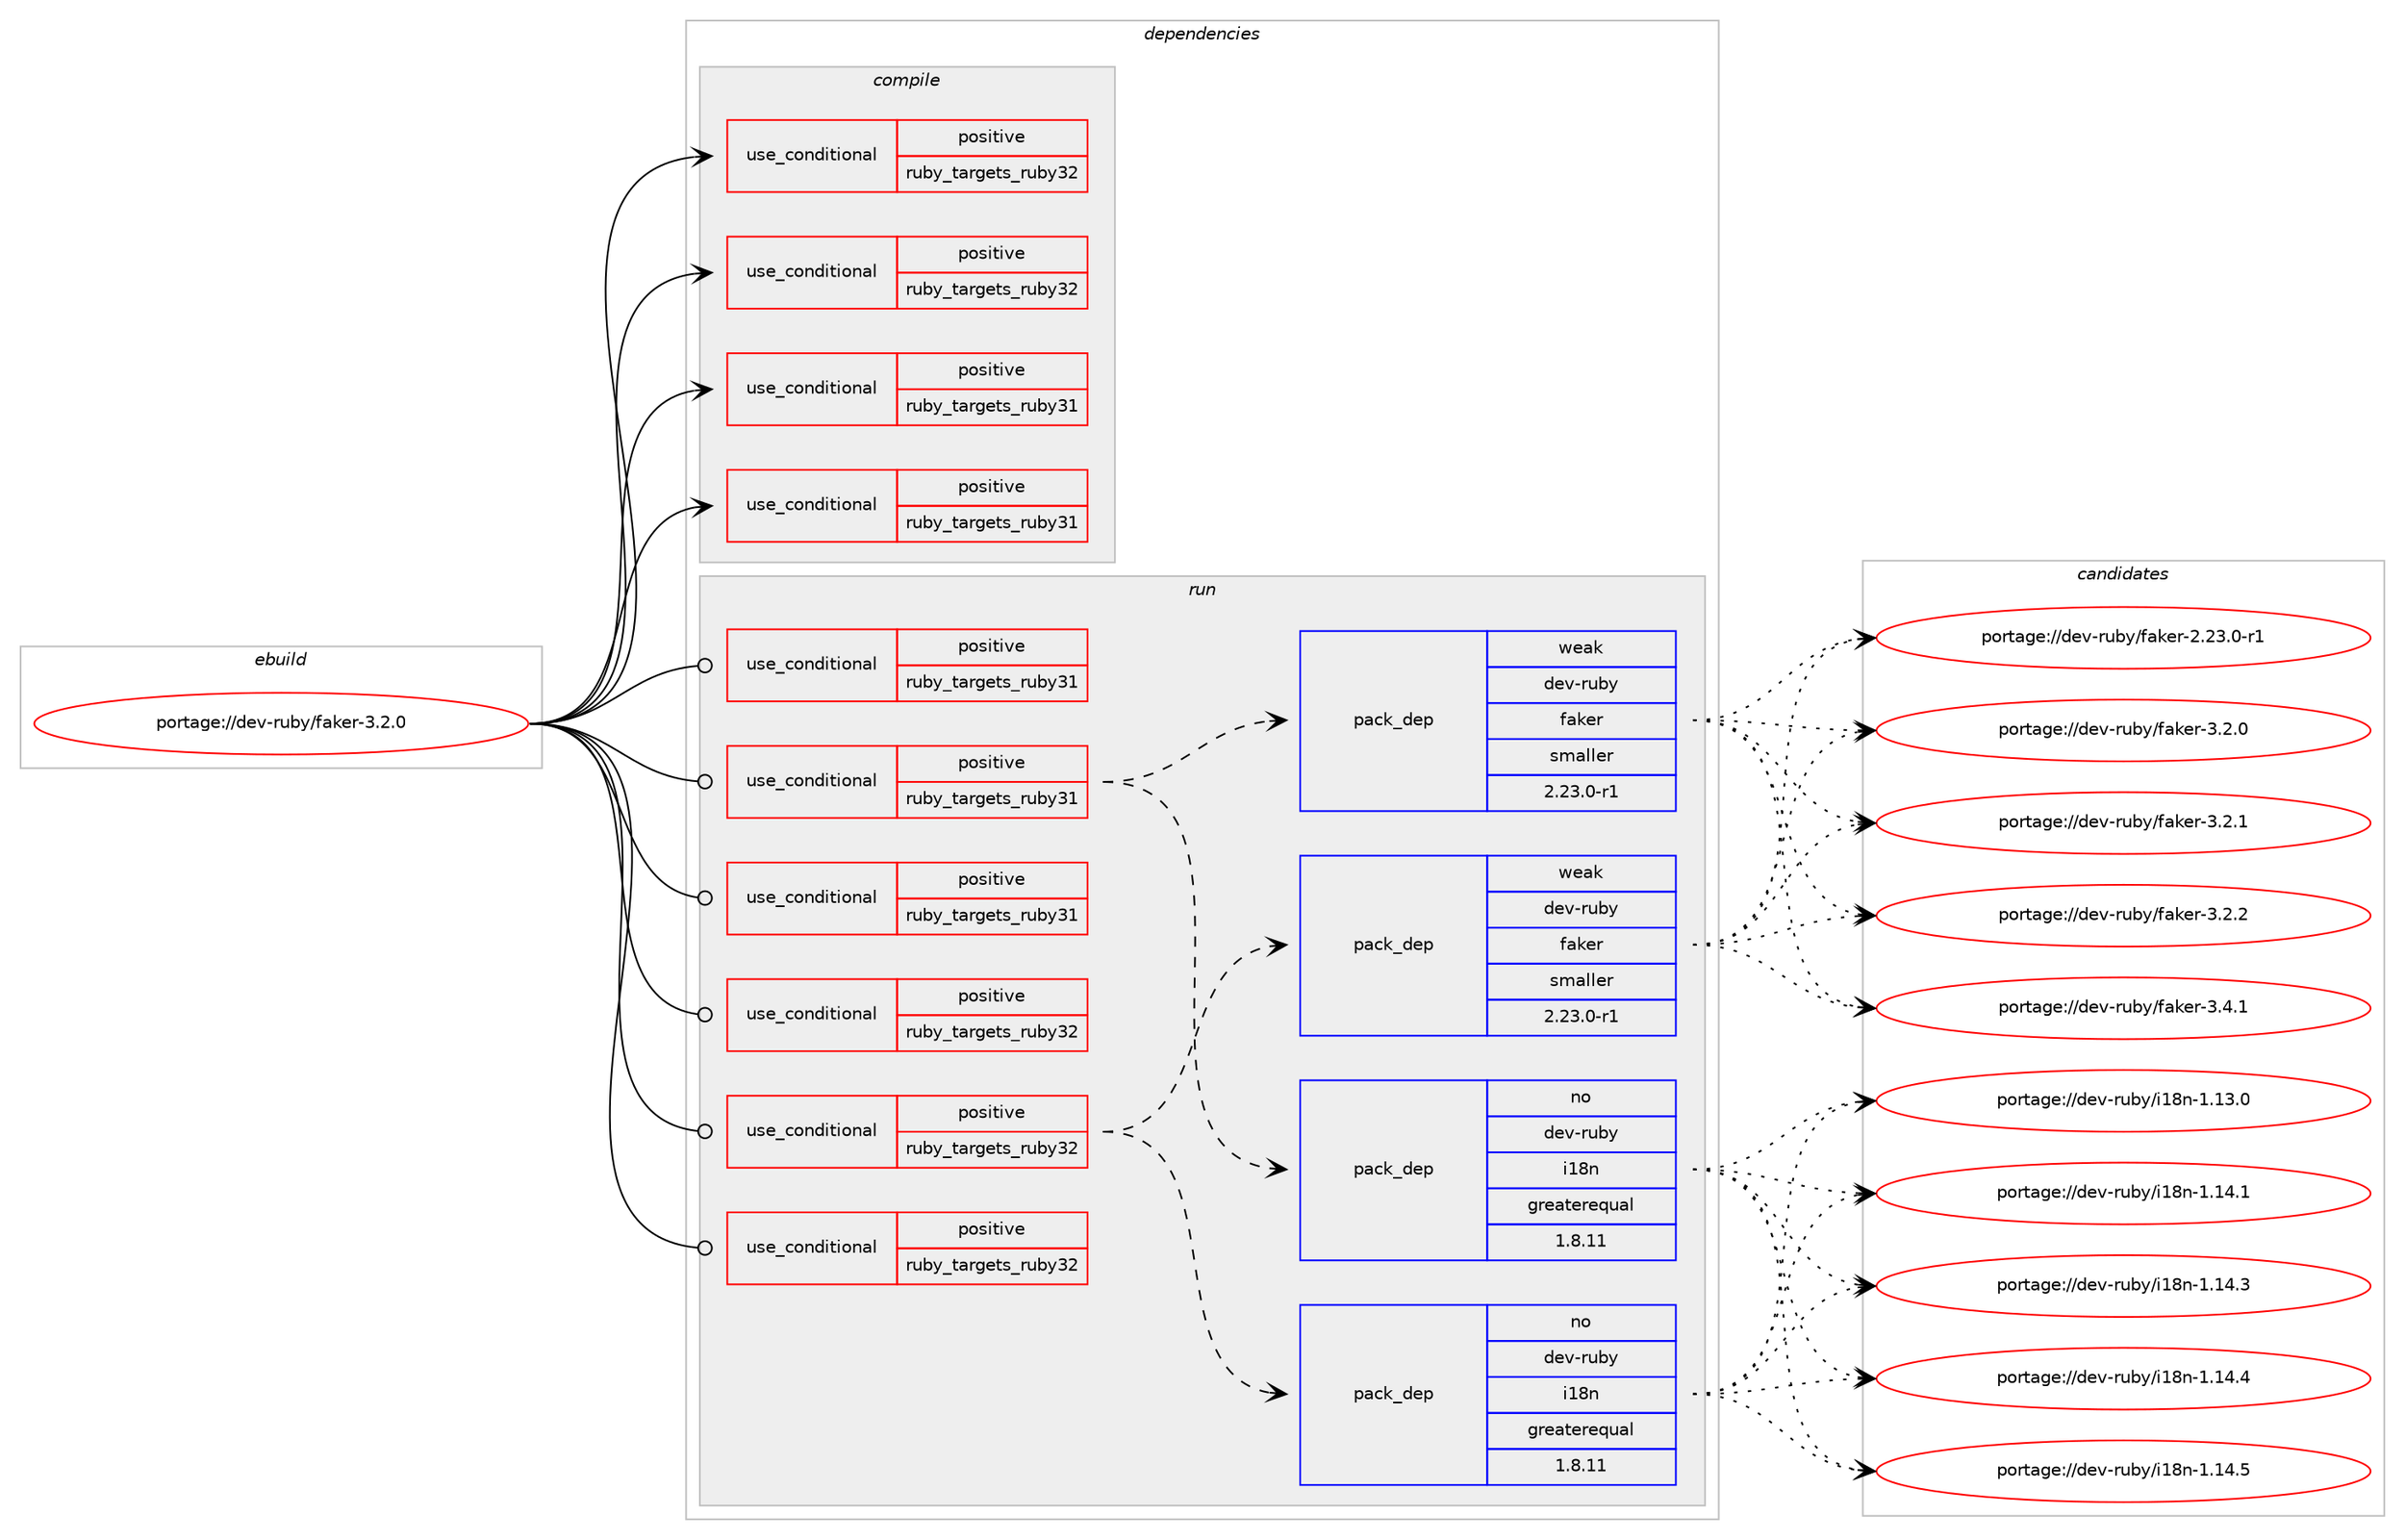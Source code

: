 digraph prolog {

# *************
# Graph options
# *************

newrank=true;
concentrate=true;
compound=true;
graph [rankdir=LR,fontname=Helvetica,fontsize=10,ranksep=1.5];#, ranksep=2.5, nodesep=0.2];
edge  [arrowhead=vee];
node  [fontname=Helvetica,fontsize=10];

# **********
# The ebuild
# **********

subgraph cluster_leftcol {
color=gray;
rank=same;
label=<<i>ebuild</i>>;
id [label="portage://dev-ruby/faker-3.2.0", color=red, width=4, href="../dev-ruby/faker-3.2.0.svg"];
}

# ****************
# The dependencies
# ****************

subgraph cluster_midcol {
color=gray;
label=<<i>dependencies</i>>;
subgraph cluster_compile {
fillcolor="#eeeeee";
style=filled;
label=<<i>compile</i>>;
subgraph cond46251 {
dependency93349 [label=<<TABLE BORDER="0" CELLBORDER="1" CELLSPACING="0" CELLPADDING="4"><TR><TD ROWSPAN="3" CELLPADDING="10">use_conditional</TD></TR><TR><TD>positive</TD></TR><TR><TD>ruby_targets_ruby31</TD></TR></TABLE>>, shape=none, color=red];
# *** BEGIN UNKNOWN DEPENDENCY TYPE (TODO) ***
# dependency93349 -> package_dependency(portage://dev-ruby/faker-3.2.0,install,no,dev-lang,ruby,none,[,,],[slot(3.1)],[])
# *** END UNKNOWN DEPENDENCY TYPE (TODO) ***

}
id:e -> dependency93349:w [weight=20,style="solid",arrowhead="vee"];
subgraph cond46252 {
dependency93350 [label=<<TABLE BORDER="0" CELLBORDER="1" CELLSPACING="0" CELLPADDING="4"><TR><TD ROWSPAN="3" CELLPADDING="10">use_conditional</TD></TR><TR><TD>positive</TD></TR><TR><TD>ruby_targets_ruby31</TD></TR></TABLE>>, shape=none, color=red];
# *** BEGIN UNKNOWN DEPENDENCY TYPE (TODO) ***
# dependency93350 -> package_dependency(portage://dev-ruby/faker-3.2.0,install,no,virtual,rubygems,none,[,,],[],[use(enable(ruby_targets_ruby31),negative)])
# *** END UNKNOWN DEPENDENCY TYPE (TODO) ***

}
id:e -> dependency93350:w [weight=20,style="solid",arrowhead="vee"];
subgraph cond46253 {
dependency93351 [label=<<TABLE BORDER="0" CELLBORDER="1" CELLSPACING="0" CELLPADDING="4"><TR><TD ROWSPAN="3" CELLPADDING="10">use_conditional</TD></TR><TR><TD>positive</TD></TR><TR><TD>ruby_targets_ruby32</TD></TR></TABLE>>, shape=none, color=red];
# *** BEGIN UNKNOWN DEPENDENCY TYPE (TODO) ***
# dependency93351 -> package_dependency(portage://dev-ruby/faker-3.2.0,install,no,dev-lang,ruby,none,[,,],[slot(3.2)],[])
# *** END UNKNOWN DEPENDENCY TYPE (TODO) ***

}
id:e -> dependency93351:w [weight=20,style="solid",arrowhead="vee"];
subgraph cond46254 {
dependency93352 [label=<<TABLE BORDER="0" CELLBORDER="1" CELLSPACING="0" CELLPADDING="4"><TR><TD ROWSPAN="3" CELLPADDING="10">use_conditional</TD></TR><TR><TD>positive</TD></TR><TR><TD>ruby_targets_ruby32</TD></TR></TABLE>>, shape=none, color=red];
# *** BEGIN UNKNOWN DEPENDENCY TYPE (TODO) ***
# dependency93352 -> package_dependency(portage://dev-ruby/faker-3.2.0,install,no,virtual,rubygems,none,[,,],[],[use(enable(ruby_targets_ruby32),negative)])
# *** END UNKNOWN DEPENDENCY TYPE (TODO) ***

}
id:e -> dependency93352:w [weight=20,style="solid",arrowhead="vee"];
}
subgraph cluster_compileandrun {
fillcolor="#eeeeee";
style=filled;
label=<<i>compile and run</i>>;
}
subgraph cluster_run {
fillcolor="#eeeeee";
style=filled;
label=<<i>run</i>>;
subgraph cond46255 {
dependency93353 [label=<<TABLE BORDER="0" CELLBORDER="1" CELLSPACING="0" CELLPADDING="4"><TR><TD ROWSPAN="3" CELLPADDING="10">use_conditional</TD></TR><TR><TD>positive</TD></TR><TR><TD>ruby_targets_ruby31</TD></TR></TABLE>>, shape=none, color=red];
# *** BEGIN UNKNOWN DEPENDENCY TYPE (TODO) ***
# dependency93353 -> package_dependency(portage://dev-ruby/faker-3.2.0,run,no,dev-lang,ruby,none,[,,],[slot(3.1)],[])
# *** END UNKNOWN DEPENDENCY TYPE (TODO) ***

}
id:e -> dependency93353:w [weight=20,style="solid",arrowhead="odot"];
subgraph cond46256 {
dependency93354 [label=<<TABLE BORDER="0" CELLBORDER="1" CELLSPACING="0" CELLPADDING="4"><TR><TD ROWSPAN="3" CELLPADDING="10">use_conditional</TD></TR><TR><TD>positive</TD></TR><TR><TD>ruby_targets_ruby31</TD></TR></TABLE>>, shape=none, color=red];
subgraph pack45815 {
dependency93355 [label=<<TABLE BORDER="0" CELLBORDER="1" CELLSPACING="0" CELLPADDING="4" WIDTH="220"><TR><TD ROWSPAN="6" CELLPADDING="30">pack_dep</TD></TR><TR><TD WIDTH="110">no</TD></TR><TR><TD>dev-ruby</TD></TR><TR><TD>i18n</TD></TR><TR><TD>greaterequal</TD></TR><TR><TD>1.8.11</TD></TR></TABLE>>, shape=none, color=blue];
}
dependency93354:e -> dependency93355:w [weight=20,style="dashed",arrowhead="vee"];
subgraph pack45816 {
dependency93356 [label=<<TABLE BORDER="0" CELLBORDER="1" CELLSPACING="0" CELLPADDING="4" WIDTH="220"><TR><TD ROWSPAN="6" CELLPADDING="30">pack_dep</TD></TR><TR><TD WIDTH="110">weak</TD></TR><TR><TD>dev-ruby</TD></TR><TR><TD>faker</TD></TR><TR><TD>smaller</TD></TR><TR><TD>2.23.0-r1</TD></TR></TABLE>>, shape=none, color=blue];
}
dependency93354:e -> dependency93356:w [weight=20,style="dashed",arrowhead="vee"];
}
id:e -> dependency93354:w [weight=20,style="solid",arrowhead="odot"];
subgraph cond46257 {
dependency93357 [label=<<TABLE BORDER="0" CELLBORDER="1" CELLSPACING="0" CELLPADDING="4"><TR><TD ROWSPAN="3" CELLPADDING="10">use_conditional</TD></TR><TR><TD>positive</TD></TR><TR><TD>ruby_targets_ruby31</TD></TR></TABLE>>, shape=none, color=red];
# *** BEGIN UNKNOWN DEPENDENCY TYPE (TODO) ***
# dependency93357 -> package_dependency(portage://dev-ruby/faker-3.2.0,run,no,virtual,rubygems,none,[,,],[],[use(enable(ruby_targets_ruby31),negative)])
# *** END UNKNOWN DEPENDENCY TYPE (TODO) ***

}
id:e -> dependency93357:w [weight=20,style="solid",arrowhead="odot"];
subgraph cond46258 {
dependency93358 [label=<<TABLE BORDER="0" CELLBORDER="1" CELLSPACING="0" CELLPADDING="4"><TR><TD ROWSPAN="3" CELLPADDING="10">use_conditional</TD></TR><TR><TD>positive</TD></TR><TR><TD>ruby_targets_ruby32</TD></TR></TABLE>>, shape=none, color=red];
# *** BEGIN UNKNOWN DEPENDENCY TYPE (TODO) ***
# dependency93358 -> package_dependency(portage://dev-ruby/faker-3.2.0,run,no,dev-lang,ruby,none,[,,],[slot(3.2)],[])
# *** END UNKNOWN DEPENDENCY TYPE (TODO) ***

}
id:e -> dependency93358:w [weight=20,style="solid",arrowhead="odot"];
subgraph cond46259 {
dependency93359 [label=<<TABLE BORDER="0" CELLBORDER="1" CELLSPACING="0" CELLPADDING="4"><TR><TD ROWSPAN="3" CELLPADDING="10">use_conditional</TD></TR><TR><TD>positive</TD></TR><TR><TD>ruby_targets_ruby32</TD></TR></TABLE>>, shape=none, color=red];
subgraph pack45817 {
dependency93360 [label=<<TABLE BORDER="0" CELLBORDER="1" CELLSPACING="0" CELLPADDING="4" WIDTH="220"><TR><TD ROWSPAN="6" CELLPADDING="30">pack_dep</TD></TR><TR><TD WIDTH="110">no</TD></TR><TR><TD>dev-ruby</TD></TR><TR><TD>i18n</TD></TR><TR><TD>greaterequal</TD></TR><TR><TD>1.8.11</TD></TR></TABLE>>, shape=none, color=blue];
}
dependency93359:e -> dependency93360:w [weight=20,style="dashed",arrowhead="vee"];
subgraph pack45818 {
dependency93361 [label=<<TABLE BORDER="0" CELLBORDER="1" CELLSPACING="0" CELLPADDING="4" WIDTH="220"><TR><TD ROWSPAN="6" CELLPADDING="30">pack_dep</TD></TR><TR><TD WIDTH="110">weak</TD></TR><TR><TD>dev-ruby</TD></TR><TR><TD>faker</TD></TR><TR><TD>smaller</TD></TR><TR><TD>2.23.0-r1</TD></TR></TABLE>>, shape=none, color=blue];
}
dependency93359:e -> dependency93361:w [weight=20,style="dashed",arrowhead="vee"];
}
id:e -> dependency93359:w [weight=20,style="solid",arrowhead="odot"];
subgraph cond46260 {
dependency93362 [label=<<TABLE BORDER="0" CELLBORDER="1" CELLSPACING="0" CELLPADDING="4"><TR><TD ROWSPAN="3" CELLPADDING="10">use_conditional</TD></TR><TR><TD>positive</TD></TR><TR><TD>ruby_targets_ruby32</TD></TR></TABLE>>, shape=none, color=red];
# *** BEGIN UNKNOWN DEPENDENCY TYPE (TODO) ***
# dependency93362 -> package_dependency(portage://dev-ruby/faker-3.2.0,run,no,virtual,rubygems,none,[,,],[],[use(enable(ruby_targets_ruby32),negative)])
# *** END UNKNOWN DEPENDENCY TYPE (TODO) ***

}
id:e -> dependency93362:w [weight=20,style="solid",arrowhead="odot"];
}
}

# **************
# The candidates
# **************

subgraph cluster_choices {
rank=same;
color=gray;
label=<<i>candidates</i>>;

subgraph choice45815 {
color=black;
nodesep=1;
choice100101118451141179812147105495611045494649514648 [label="portage://dev-ruby/i18n-1.13.0", color=red, width=4,href="../dev-ruby/i18n-1.13.0.svg"];
choice100101118451141179812147105495611045494649524649 [label="portage://dev-ruby/i18n-1.14.1", color=red, width=4,href="../dev-ruby/i18n-1.14.1.svg"];
choice100101118451141179812147105495611045494649524651 [label="portage://dev-ruby/i18n-1.14.3", color=red, width=4,href="../dev-ruby/i18n-1.14.3.svg"];
choice100101118451141179812147105495611045494649524652 [label="portage://dev-ruby/i18n-1.14.4", color=red, width=4,href="../dev-ruby/i18n-1.14.4.svg"];
choice100101118451141179812147105495611045494649524653 [label="portage://dev-ruby/i18n-1.14.5", color=red, width=4,href="../dev-ruby/i18n-1.14.5.svg"];
dependency93355:e -> choice100101118451141179812147105495611045494649514648:w [style=dotted,weight="100"];
dependency93355:e -> choice100101118451141179812147105495611045494649524649:w [style=dotted,weight="100"];
dependency93355:e -> choice100101118451141179812147105495611045494649524651:w [style=dotted,weight="100"];
dependency93355:e -> choice100101118451141179812147105495611045494649524652:w [style=dotted,weight="100"];
dependency93355:e -> choice100101118451141179812147105495611045494649524653:w [style=dotted,weight="100"];
}
subgraph choice45816 {
color=black;
nodesep=1;
choice10010111845114117981214710297107101114455046505146484511449 [label="portage://dev-ruby/faker-2.23.0-r1", color=red, width=4,href="../dev-ruby/faker-2.23.0-r1.svg"];
choice10010111845114117981214710297107101114455146504648 [label="portage://dev-ruby/faker-3.2.0", color=red, width=4,href="../dev-ruby/faker-3.2.0.svg"];
choice10010111845114117981214710297107101114455146504649 [label="portage://dev-ruby/faker-3.2.1", color=red, width=4,href="../dev-ruby/faker-3.2.1.svg"];
choice10010111845114117981214710297107101114455146504650 [label="portage://dev-ruby/faker-3.2.2", color=red, width=4,href="../dev-ruby/faker-3.2.2.svg"];
choice10010111845114117981214710297107101114455146524649 [label="portage://dev-ruby/faker-3.4.1", color=red, width=4,href="../dev-ruby/faker-3.4.1.svg"];
dependency93356:e -> choice10010111845114117981214710297107101114455046505146484511449:w [style=dotted,weight="100"];
dependency93356:e -> choice10010111845114117981214710297107101114455146504648:w [style=dotted,weight="100"];
dependency93356:e -> choice10010111845114117981214710297107101114455146504649:w [style=dotted,weight="100"];
dependency93356:e -> choice10010111845114117981214710297107101114455146504650:w [style=dotted,weight="100"];
dependency93356:e -> choice10010111845114117981214710297107101114455146524649:w [style=dotted,weight="100"];
}
subgraph choice45817 {
color=black;
nodesep=1;
choice100101118451141179812147105495611045494649514648 [label="portage://dev-ruby/i18n-1.13.0", color=red, width=4,href="../dev-ruby/i18n-1.13.0.svg"];
choice100101118451141179812147105495611045494649524649 [label="portage://dev-ruby/i18n-1.14.1", color=red, width=4,href="../dev-ruby/i18n-1.14.1.svg"];
choice100101118451141179812147105495611045494649524651 [label="portage://dev-ruby/i18n-1.14.3", color=red, width=4,href="../dev-ruby/i18n-1.14.3.svg"];
choice100101118451141179812147105495611045494649524652 [label="portage://dev-ruby/i18n-1.14.4", color=red, width=4,href="../dev-ruby/i18n-1.14.4.svg"];
choice100101118451141179812147105495611045494649524653 [label="portage://dev-ruby/i18n-1.14.5", color=red, width=4,href="../dev-ruby/i18n-1.14.5.svg"];
dependency93360:e -> choice100101118451141179812147105495611045494649514648:w [style=dotted,weight="100"];
dependency93360:e -> choice100101118451141179812147105495611045494649524649:w [style=dotted,weight="100"];
dependency93360:e -> choice100101118451141179812147105495611045494649524651:w [style=dotted,weight="100"];
dependency93360:e -> choice100101118451141179812147105495611045494649524652:w [style=dotted,weight="100"];
dependency93360:e -> choice100101118451141179812147105495611045494649524653:w [style=dotted,weight="100"];
}
subgraph choice45818 {
color=black;
nodesep=1;
choice10010111845114117981214710297107101114455046505146484511449 [label="portage://dev-ruby/faker-2.23.0-r1", color=red, width=4,href="../dev-ruby/faker-2.23.0-r1.svg"];
choice10010111845114117981214710297107101114455146504648 [label="portage://dev-ruby/faker-3.2.0", color=red, width=4,href="../dev-ruby/faker-3.2.0.svg"];
choice10010111845114117981214710297107101114455146504649 [label="portage://dev-ruby/faker-3.2.1", color=red, width=4,href="../dev-ruby/faker-3.2.1.svg"];
choice10010111845114117981214710297107101114455146504650 [label="portage://dev-ruby/faker-3.2.2", color=red, width=4,href="../dev-ruby/faker-3.2.2.svg"];
choice10010111845114117981214710297107101114455146524649 [label="portage://dev-ruby/faker-3.4.1", color=red, width=4,href="../dev-ruby/faker-3.4.1.svg"];
dependency93361:e -> choice10010111845114117981214710297107101114455046505146484511449:w [style=dotted,weight="100"];
dependency93361:e -> choice10010111845114117981214710297107101114455146504648:w [style=dotted,weight="100"];
dependency93361:e -> choice10010111845114117981214710297107101114455146504649:w [style=dotted,weight="100"];
dependency93361:e -> choice10010111845114117981214710297107101114455146504650:w [style=dotted,weight="100"];
dependency93361:e -> choice10010111845114117981214710297107101114455146524649:w [style=dotted,weight="100"];
}
}

}

